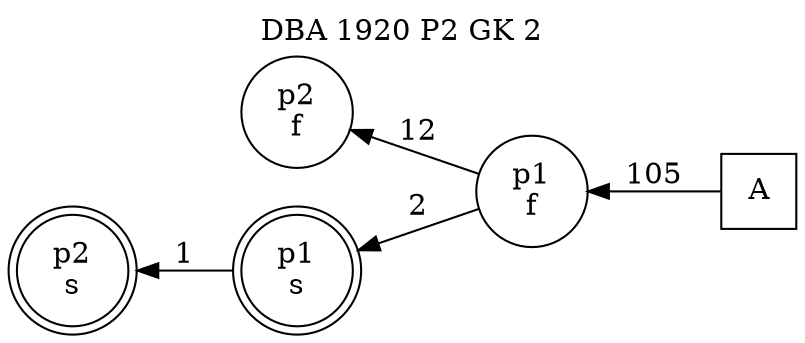 digraph DBA_1920_P2_GK_2_GOOD {
labelloc="tl"
label= " DBA 1920 P2 GK 2 "
rankdir="RL";
graph [ size=" 10 , 10 !"]

"A" [shape="square" label="A"]
"p1_f" [shape="circle" label="p1
f"]
"p2_f" [shape="circle" label="p2
f"]
"p1_s" [shape="doublecircle" label="p1
s"]
"p2_s" [shape="doublecircle" label="p2
s"]
"A" -> "p1_f" [ label=105]
"p1_f" -> "p2_f" [ label=12]
"p1_f" -> "p1_s" [ label=2]
"p1_s" -> "p2_s" [ label=1]
}
